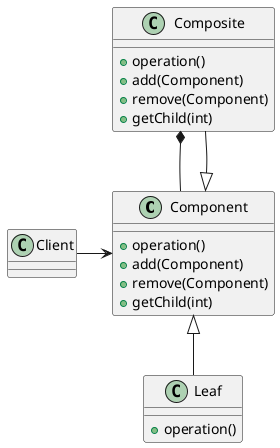 @startuml composite-schema

class Component{
    +operation()
    +add(Component)
    +remove(Component)
    +getChild(int)
}

class Leaf{
    +operation()
}

class Composite{
    +operation()
    +add(Component)
    +remove(Component)
    +getChild(int)
}

Component <|-down- Leaf
Component <|-down- Composite

Client -right-> Component

Component -up-* Composite
@enduml

